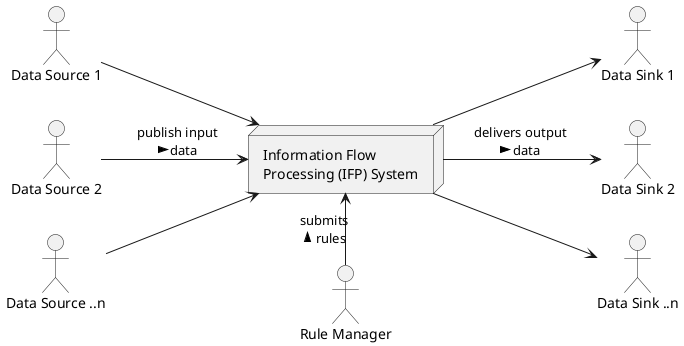 @startuml ifp-system

left to right direction

actor "Data Source 1" as SO1
actor "Data Source 2" as SO2
actor "Data Source ..n" as SO3

node "Information Flow\nProcessing (IFP) System" as IFP

actor "Rule Manager" as RM1

actor "Data Sink 1" as SI1
actor "Data Sink 2" as SI2
actor "Data Sink ..n" as SI3

SO1 --> IFP
SO2 --> IFP : publish input\ndata >
SO3 --> IFP

IFP --> SI1
IFP --> SI2 : delivers output\ndata >
IFP --> SI3

IFP <- RM1 : submits\nrules <

@enduml
